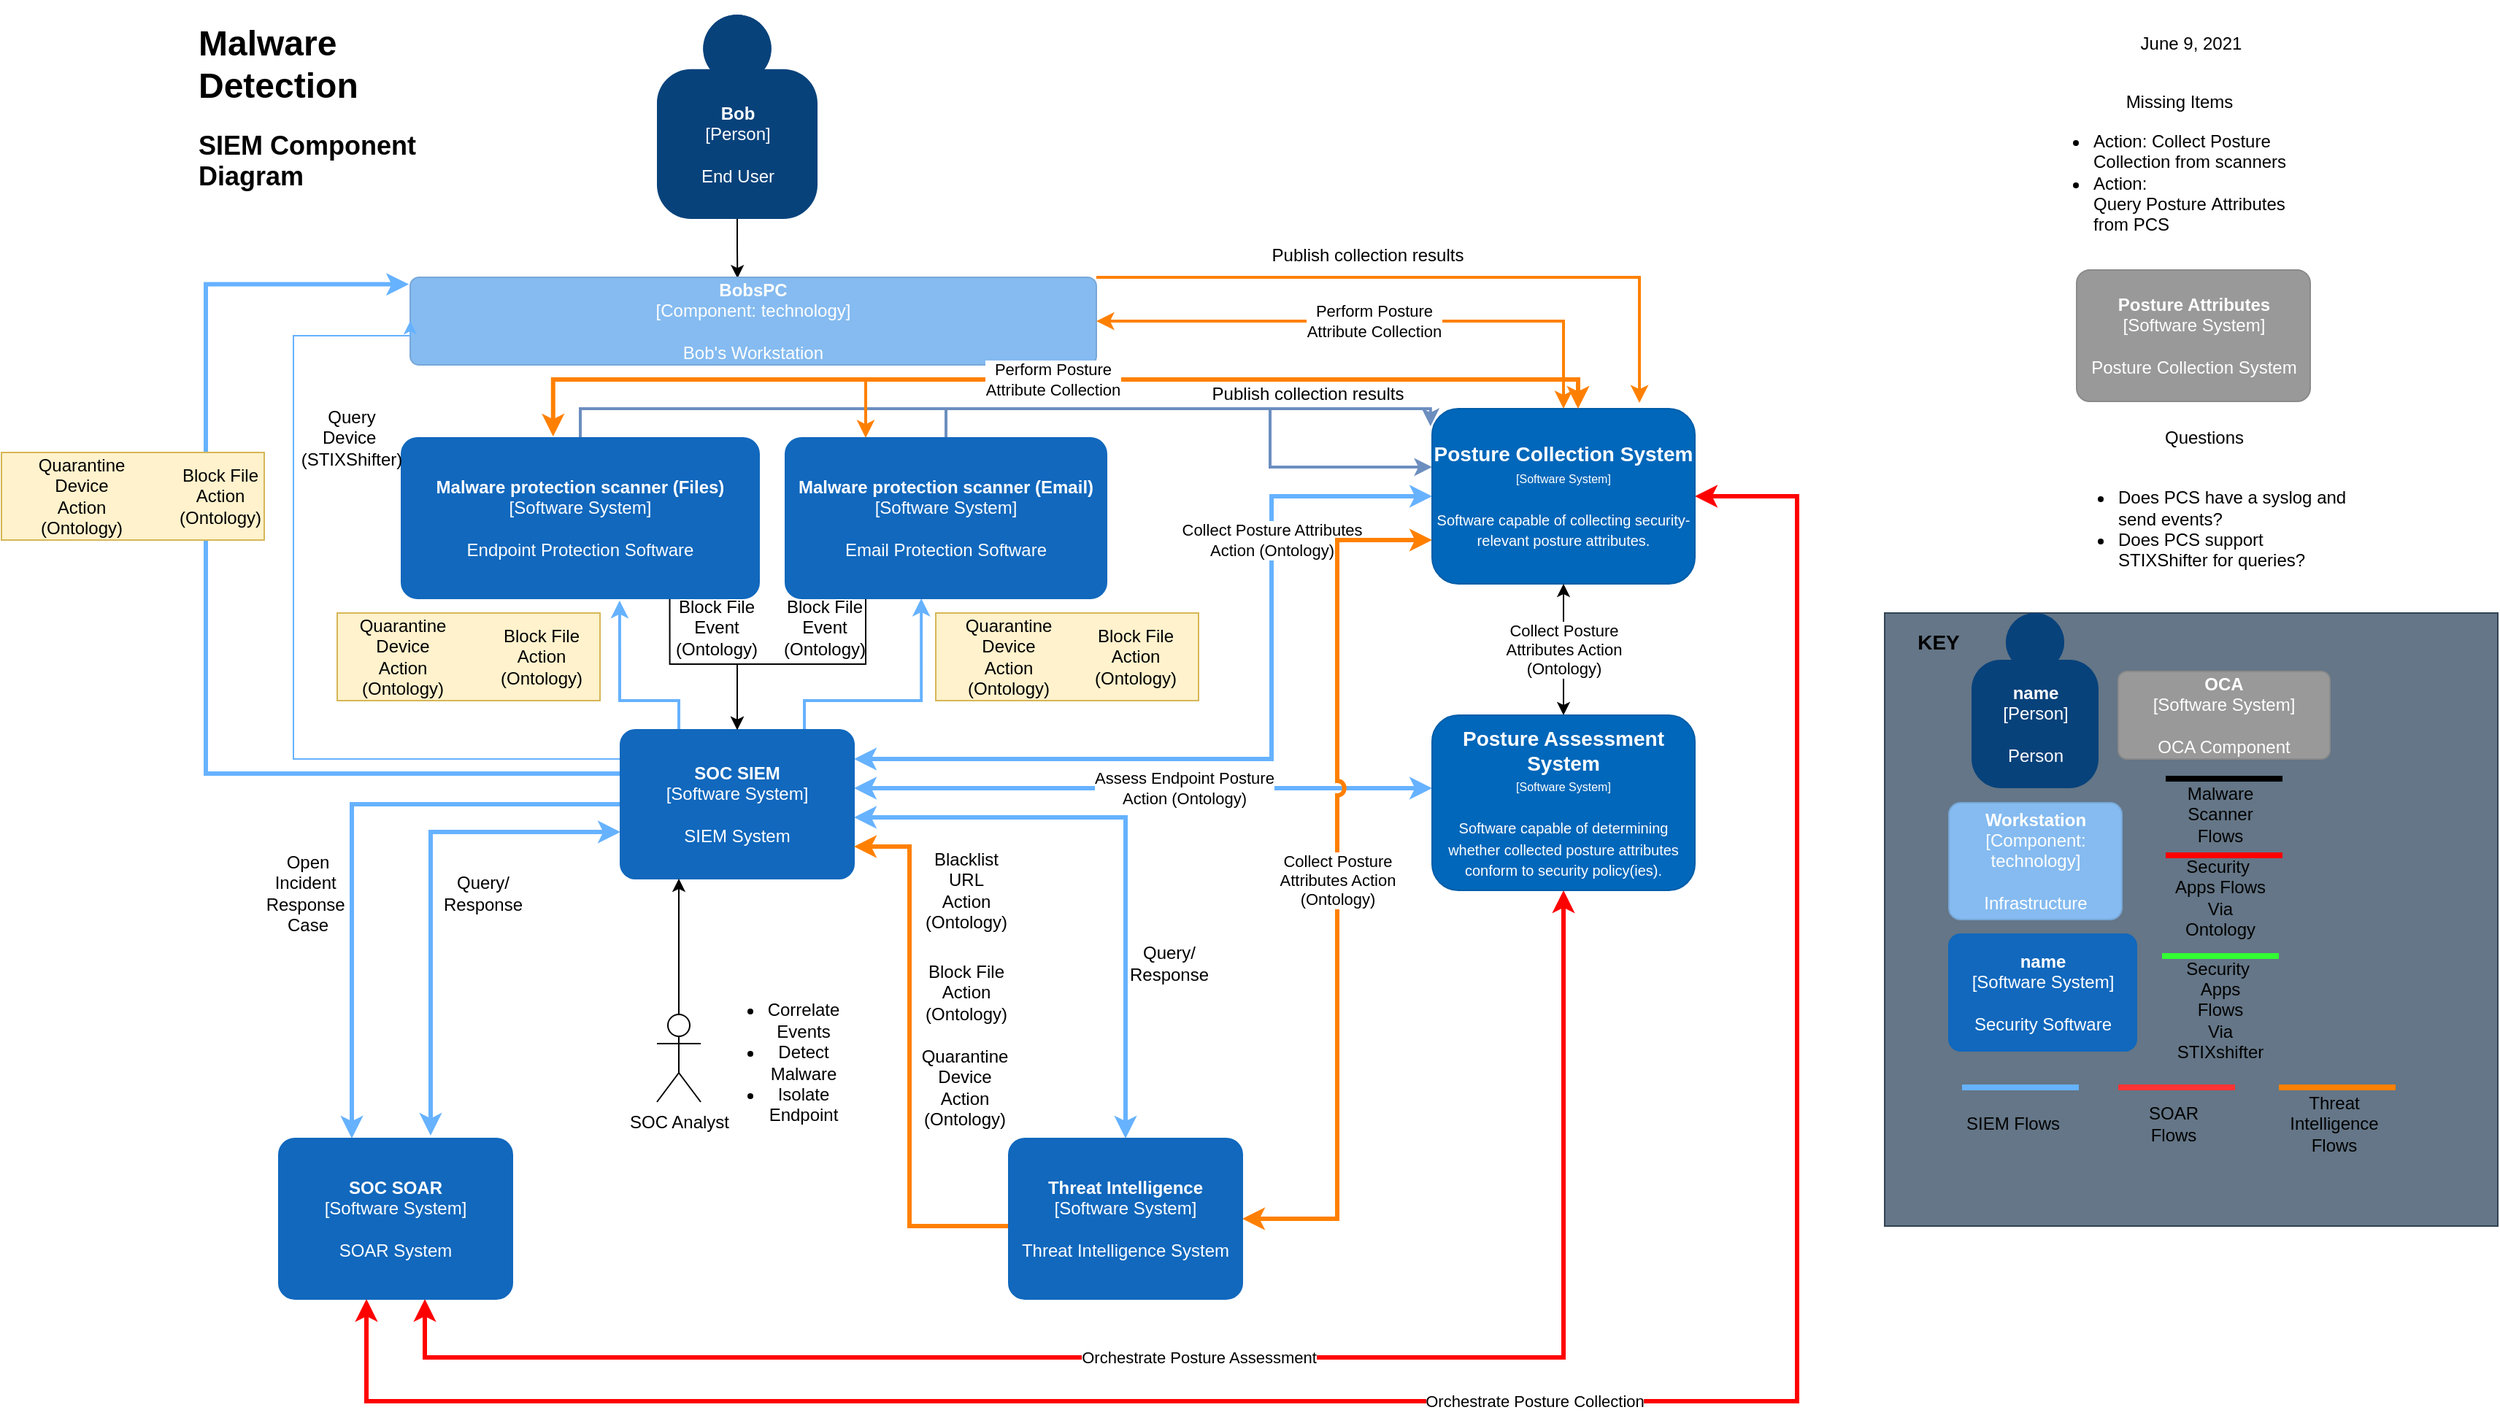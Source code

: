 <mxfile version="14.7.6" type="github">
  <diagram id="bGN6vNjQPZyxZSRcRnmK" name="Page-1">
    <mxGraphModel dx="2234" dy="910" grid="1" gridSize="10" guides="1" tooltips="1" connect="1" arrows="1" fold="1" page="1" pageScale="1" pageWidth="827" pageHeight="1169" math="0" shadow="0">
      <root>
        <mxCell id="0" />
        <mxCell id="1" parent="0" />
        <mxCell id="Gg_HWF9aju2NbQD389dX-47" value="" style="rounded=0;whiteSpace=wrap;html=1;fillColor=#fff2cc;strokeColor=#d6b656;" parent="1" vertex="1">
          <mxGeometry x="140" y="420" width="180" height="60" as="geometry" />
        </mxCell>
        <mxCell id="Gg_HWF9aju2NbQD389dX-28" style="edgeStyle=orthogonalEdgeStyle;rounded=0;orthogonalLoop=1;jettySize=auto;html=1;entryX=0.477;entryY=0.01;entryDx=0;entryDy=0;entryPerimeter=0;strokeColor=#000000;" parent="1" source="Gg_HWF9aju2NbQD389dX-2" target="Gg_HWF9aju2NbQD389dX-3" edge="1">
          <mxGeometry relative="1" as="geometry" />
        </mxCell>
        <object placeholders="1" c4Name="Bob" c4Type="Person" c4Description="End User" label="&lt;b&gt;%c4Name%&lt;/b&gt;&lt;div&gt;[%c4Type%]&lt;/div&gt;&lt;br&gt;&lt;div&gt;%c4Description%&lt;/div&gt;" id="Gg_HWF9aju2NbQD389dX-2">
          <mxCell style="html=1;dashed=0;whitespace=wrap;fillColor=#08427b;strokeColor=none;fontColor=#ffffff;shape=mxgraph.c4.person;align=center;metaEdit=1;points=[[0.5,0,0],[1,0.5,0],[1,0.75,0],[0.75,1,0],[0.5,1,0],[0.25,1,0],[0,0.75,0],[0,0.5,0]];metaData={&quot;c4Type&quot;:{&quot;editable&quot;:false}};" parent="1" vertex="1">
            <mxGeometry x="359" y="10" width="110.0" height="140" as="geometry" />
          </mxCell>
        </object>
        <mxCell id="iiK5QARLEU5hqtZNG0m4-13" style="edgeStyle=orthogonalEdgeStyle;rounded=0;orthogonalLoop=1;jettySize=auto;html=1;startArrow=none;startFill=0;endArrow=classic;endFill=1;strokeColor=#FF8000;strokeWidth=2;entryX=0.789;entryY=-0.033;entryDx=0;entryDy=0;entryPerimeter=0;" parent="1" source="Gg_HWF9aju2NbQD389dX-3" target="8Jl_BN_nvmNz4NoZMmrh-1" edge="1">
          <mxGeometry relative="1" as="geometry">
            <mxPoint x="1030" y="270" as="targetPoint" />
            <Array as="points">
              <mxPoint x="1032" y="190" />
            </Array>
          </mxGeometry>
        </mxCell>
        <object placeholders="1" c4Name="BobsPC" c4Type="Component" c4Technology="technology" c4Description="Bob&#39;s Workstation  " label="&lt;b&gt;%c4Name%&lt;/b&gt;&lt;div&gt;[%c4Type%: %c4Technology%]&lt;/div&gt;&lt;br&gt;&lt;div&gt;%c4Description%&lt;/div&gt;" id="Gg_HWF9aju2NbQD389dX-3">
          <mxCell style="rounded=1;whiteSpace=wrap;html=1;labelBackgroundColor=none;fillColor=#85BBF0;fontColor=#ffffff;align=center;arcSize=10;strokeColor=#78A8D8;metaEdit=1;metaData={&quot;c4Type&quot;:{&quot;editable&quot;:false}};points=[[0.25,0,0],[0.5,0,0],[0.75,0,0],[1,0.25,0],[1,0.5,0],[1,0.75,0],[0.75,1,0],[0.5,1,0],[0.25,1,0],[0,0.75,0],[0,0.5,0],[0,0.25,0]];" parent="1" vertex="1">
            <mxGeometry x="190" y="190" width="470" height="60" as="geometry" />
          </mxCell>
        </object>
        <mxCell id="Gg_HWF9aju2NbQD389dX-18" style="edgeStyle=orthogonalEdgeStyle;rounded=0;orthogonalLoop=1;jettySize=auto;html=1;fillColor=#f8cecc;strokeColor=#66B2FF;strokeWidth=3;" parent="1" source="Gg_HWF9aju2NbQD389dX-5" target="Gg_HWF9aju2NbQD389dX-10" edge="1">
          <mxGeometry relative="1" as="geometry">
            <Array as="points">
              <mxPoint x="150" y="551" />
            </Array>
          </mxGeometry>
        </mxCell>
        <mxCell id="Gg_HWF9aju2NbQD389dX-25" style="edgeStyle=orthogonalEdgeStyle;rounded=0;orthogonalLoop=1;jettySize=auto;html=1;entryX=0;entryY=0.5;entryDx=0;entryDy=0;entryPerimeter=0;strokeColor=#66B2FF;" parent="1" source="Gg_HWF9aju2NbQD389dX-5" target="Gg_HWF9aju2NbQD389dX-3" edge="1">
          <mxGeometry relative="1" as="geometry">
            <mxPoint x="340" y="520" as="sourcePoint" />
            <Array as="points">
              <mxPoint x="110" y="520" />
              <mxPoint x="110" y="230" />
              <mxPoint x="190" y="230" />
            </Array>
          </mxGeometry>
        </mxCell>
        <mxCell id="Gg_HWF9aju2NbQD389dX-34" style="edgeStyle=orthogonalEdgeStyle;rounded=0;orthogonalLoop=1;jettySize=auto;html=1;strokeWidth=2;exitX=0.25;exitY=0;exitDx=0;exitDy=0;exitPerimeter=0;strokeColor=#66B2FF;entryX=0.61;entryY=1.013;entryDx=0;entryDy=0;entryPerimeter=0;" parent="1" source="Gg_HWF9aju2NbQD389dX-5" target="Gg_HWF9aju2NbQD389dX-8" edge="1">
          <mxGeometry relative="1" as="geometry">
            <mxPoint x="320" y="520" as="sourcePoint" />
            <Array as="points">
              <mxPoint x="374" y="480" />
              <mxPoint x="333" y="480" />
            </Array>
          </mxGeometry>
        </mxCell>
        <mxCell id="Gg_HWF9aju2NbQD389dX-39" style="edgeStyle=orthogonalEdgeStyle;rounded=0;orthogonalLoop=1;jettySize=auto;html=1;entryX=0.423;entryY=1;entryDx=0;entryDy=0;entryPerimeter=0;strokeWidth=2;strokeColor=#66B2FF;" parent="1" source="Gg_HWF9aju2NbQD389dX-5" target="Gg_HWF9aju2NbQD389dX-9" edge="1">
          <mxGeometry relative="1" as="geometry">
            <Array as="points">
              <mxPoint x="460" y="480" />
              <mxPoint x="540" y="480" />
            </Array>
          </mxGeometry>
        </mxCell>
        <mxCell id="Gg_HWF9aju2NbQD389dX-54" style="edgeStyle=orthogonalEdgeStyle;rounded=0;orthogonalLoop=1;jettySize=auto;html=1;entryX=-0.002;entryY=0.08;entryDx=0;entryDy=0;entryPerimeter=0;strokeWidth=3;strokeColor=#66B2FF;" parent="1" source="Gg_HWF9aju2NbQD389dX-5" target="Gg_HWF9aju2NbQD389dX-3" edge="1">
          <mxGeometry relative="1" as="geometry">
            <Array as="points">
              <mxPoint x="50" y="530" />
              <mxPoint x="50" y="195" />
            </Array>
          </mxGeometry>
        </mxCell>
        <mxCell id="Dhb5XoXpESQX-bRSr9Vz-1" style="edgeStyle=orthogonalEdgeStyle;rounded=0;orthogonalLoop=1;jettySize=auto;html=1;entryX=0.65;entryY=-0.018;entryDx=0;entryDy=0;entryPerimeter=0;startArrow=classic;startFill=1;strokeColor=#66B2FF;strokeWidth=3;" parent="1" source="Gg_HWF9aju2NbQD389dX-5" target="Gg_HWF9aju2NbQD389dX-10" edge="1">
          <mxGeometry relative="1" as="geometry">
            <Array as="points">
              <mxPoint x="204" y="570" />
            </Array>
          </mxGeometry>
        </mxCell>
        <mxCell id="Dhb5XoXpESQX-bRSr9Vz-3" style="edgeStyle=orthogonalEdgeStyle;rounded=0;orthogonalLoop=1;jettySize=auto;html=1;startArrow=classic;startFill=1;strokeWidth=3;strokeColor=#66B2FF;" parent="1" source="Gg_HWF9aju2NbQD389dX-5" target="Gg_HWF9aju2NbQD389dX-11" edge="1">
          <mxGeometry relative="1" as="geometry">
            <Array as="points">
              <mxPoint x="680" y="560" />
            </Array>
          </mxGeometry>
        </mxCell>
        <mxCell id="8Jl_BN_nvmNz4NoZMmrh-5" value="Assess Endpoint Posture &lt;br&gt;Action (Ontology)" style="edgeStyle=orthogonalEdgeStyle;rounded=0;orthogonalLoop=1;jettySize=auto;html=1;strokeWidth=3;strokeColor=#66B2FF;startArrow=classic;startFill=1;" parent="1" source="Gg_HWF9aju2NbQD389dX-5" target="8Jl_BN_nvmNz4NoZMmrh-3" edge="1">
          <mxGeometry x="0.141" relative="1" as="geometry">
            <Array as="points">
              <mxPoint x="670" y="540" />
              <mxPoint x="670" y="540" />
            </Array>
            <mxPoint as="offset" />
          </mxGeometry>
        </mxCell>
        <mxCell id="8Jl_BN_nvmNz4NoZMmrh-6" value="Collect Posture Attributes &lt;br&gt;Action (Ontology)" style="edgeStyle=orthogonalEdgeStyle;rounded=0;orthogonalLoop=1;jettySize=auto;html=1;startArrow=classic;startFill=1;strokeWidth=3;strokeColor=#66B2FF;" parent="1" source="Gg_HWF9aju2NbQD389dX-5" target="8Jl_BN_nvmNz4NoZMmrh-1" edge="1">
          <mxGeometry x="0.514" relative="1" as="geometry">
            <Array as="points">
              <mxPoint x="780" y="520" />
              <mxPoint x="780" y="340" />
            </Array>
            <mxPoint as="offset" />
          </mxGeometry>
        </mxCell>
        <object placeholders="1" c4Name="SOC SIEM" c4Type="Software System" c4Description="SIEM System" label="&lt;b&gt;%c4Name%&lt;/b&gt;&lt;div&gt;[%c4Type%]&lt;/div&gt;&lt;br&gt;&lt;div&gt;%c4Description%&lt;/div&gt;" id="Gg_HWF9aju2NbQD389dX-5">
          <mxCell style="rounded=1;whiteSpace=wrap;html=1;labelBackgroundColor=none;fillColor=#1168BD;fontColor=#ffffff;align=center;arcSize=10;strokeColor=#1168BD;metaEdit=1;metaData={&quot;c4Type&quot;:{&quot;editable&quot;:false}};points=[[0.25,0,0],[0.5,0,0],[0.75,0,0],[1,0.25,0],[1,0.5,0],[1,0.75,0],[0.75,1,0],[0.5,1,0],[0.25,1,0],[0,0.75,0],[0,0.5,0],[0,0.25,0]];" parent="1" vertex="1">
            <mxGeometry x="334" y="500" width="160" height="102" as="geometry" />
          </mxCell>
        </object>
        <mxCell id="Gg_HWF9aju2NbQD389dX-17" style="edgeStyle=orthogonalEdgeStyle;rounded=0;orthogonalLoop=1;jettySize=auto;html=1;entryX=0.25;entryY=1;entryDx=0;entryDy=0;entryPerimeter=0;" parent="1" source="Gg_HWF9aju2NbQD389dX-6" target="Gg_HWF9aju2NbQD389dX-5" edge="1">
          <mxGeometry relative="1" as="geometry" />
        </mxCell>
        <mxCell id="Gg_HWF9aju2NbQD389dX-6" value="SOC Analyst" style="shape=umlActor;verticalLabelPosition=bottom;verticalAlign=top;html=1;outlineConnect=0;" parent="1" vertex="1">
          <mxGeometry x="359" y="695" width="30" height="60" as="geometry" />
        </mxCell>
        <mxCell id="Gg_HWF9aju2NbQD389dX-7" value="&lt;ul&gt;&lt;li&gt;Correlate Events&lt;br&gt;&lt;/li&gt;&lt;li&gt;Detect Malware&lt;br&gt;&lt;/li&gt;&lt;li&gt;Isolate Endpoint&lt;br&gt;&lt;/li&gt;&lt;/ul&gt;" style="text;html=1;strokeColor=none;fillColor=none;align=center;verticalAlign=middle;whiteSpace=wrap;rounded=0;" parent="1" vertex="1">
          <mxGeometry x="420" y="695" width="39" height="65" as="geometry" />
        </mxCell>
        <mxCell id="Gg_HWF9aju2NbQD389dX-12" style="edgeStyle=orthogonalEdgeStyle;rounded=0;orthogonalLoop=1;jettySize=auto;html=1;exitX=0.75;exitY=1;exitDx=0;exitDy=0;exitPerimeter=0;" parent="1" source="Gg_HWF9aju2NbQD389dX-8" target="Gg_HWF9aju2NbQD389dX-5" edge="1">
          <mxGeometry relative="1" as="geometry" />
        </mxCell>
        <mxCell id="iiK5QARLEU5hqtZNG0m4-2" style="edgeStyle=orthogonalEdgeStyle;rounded=0;orthogonalLoop=1;jettySize=auto;html=1;entryX=-0.006;entryY=0.1;entryDx=0;entryDy=0;entryPerimeter=0;fillColor=#dae8fc;strokeColor=#6c8ebf;strokeWidth=2;" parent="1" source="Gg_HWF9aju2NbQD389dX-8" target="8Jl_BN_nvmNz4NoZMmrh-1" edge="1">
          <mxGeometry relative="1" as="geometry">
            <Array as="points">
              <mxPoint x="307" y="280" />
              <mxPoint x="889" y="280" />
            </Array>
          </mxGeometry>
        </mxCell>
        <object placeholders="1" c4Name="Malware protection scanner (Files)" c4Type="Software System" c4Description="Endpoint Protection Software " label="&lt;b&gt;%c4Name%&lt;/b&gt;&lt;div&gt;[%c4Type%]&lt;/div&gt;&lt;br&gt;&lt;div&gt;%c4Description%&lt;/div&gt;" id="Gg_HWF9aju2NbQD389dX-8">
          <mxCell style="rounded=1;whiteSpace=wrap;html=1;labelBackgroundColor=none;fillColor=#1168BD;fontColor=#ffffff;align=center;arcSize=10;strokeColor=#1168BD;metaEdit=1;metaData={&quot;c4Type&quot;:{&quot;editable&quot;:false}};points=[[0.25,0,0],[0.5,0,0],[0.75,0,0],[1,0.25,0],[1,0.5,0],[1,0.75,0],[0.75,1,0],[0.5,1,0],[0.25,1,0],[0,0.75,0],[0,0.5,0],[0,0.25,0]];" parent="1" vertex="1">
            <mxGeometry x="184" y="300" width="245" height="110" as="geometry" />
          </mxCell>
        </object>
        <mxCell id="Gg_HWF9aju2NbQD389dX-14" style="edgeStyle=orthogonalEdgeStyle;rounded=0;orthogonalLoop=1;jettySize=auto;html=1;entryX=0.5;entryY=0;entryDx=0;entryDy=0;entryPerimeter=0;exitX=0.25;exitY=1;exitDx=0;exitDy=0;exitPerimeter=0;" parent="1" source="Gg_HWF9aju2NbQD389dX-9" target="Gg_HWF9aju2NbQD389dX-5" edge="1">
          <mxGeometry relative="1" as="geometry" />
        </mxCell>
        <mxCell id="iiK5QARLEU5hqtZNG0m4-4" style="edgeStyle=orthogonalEdgeStyle;rounded=0;orthogonalLoop=1;jettySize=auto;html=1;exitX=0.5;exitY=0;exitDx=0;exitDy=0;exitPerimeter=0;strokeWidth=2;fillColor=#dae8fc;strokeColor=#6c8ebf;" parent="1" source="Gg_HWF9aju2NbQD389dX-9" target="8Jl_BN_nvmNz4NoZMmrh-1" edge="1">
          <mxGeometry relative="1" as="geometry">
            <Array as="points">
              <mxPoint x="557" y="280" />
              <mxPoint x="779" y="280" />
              <mxPoint x="779" y="320" />
            </Array>
          </mxGeometry>
        </mxCell>
        <mxCell id="iiK5QARLEU5hqtZNG0m4-9" style="edgeStyle=orthogonalEdgeStyle;rounded=0;orthogonalLoop=1;jettySize=auto;html=1;exitX=0.25;exitY=0;exitDx=0;exitDy=0;exitPerimeter=0;strokeColor=#FF8000;strokeWidth=2;endArrow=none;endFill=0;startArrow=classic;startFill=1;" parent="1" source="Gg_HWF9aju2NbQD389dX-9" edge="1">
          <mxGeometry relative="1" as="geometry">
            <mxPoint x="502" y="260" as="targetPoint" />
          </mxGeometry>
        </mxCell>
        <object placeholders="1" c4Name="Malware protection scanner (Email)" c4Type="Software System" c4Description="Email Protection Software " label="&lt;b&gt;%c4Name%&lt;/b&gt;&lt;div&gt;[%c4Type%]&lt;/div&gt;&lt;br&gt;&lt;div&gt;%c4Description%&lt;/div&gt;" id="Gg_HWF9aju2NbQD389dX-9">
          <mxCell style="rounded=1;whiteSpace=wrap;html=1;labelBackgroundColor=none;fillColor=#1168BD;fontColor=#ffffff;align=center;arcSize=10;strokeColor=#1168BD;metaEdit=1;metaData={&quot;c4Type&quot;:{&quot;editable&quot;:false}};points=[[0.25,0,0],[0.5,0,0],[0.75,0,0],[1,0.25,0],[1,0.5,0],[1,0.75,0],[0.75,1,0],[0.5,1,0],[0.25,1,0],[0,0.75,0],[0,0.5,0],[0,0.25,0]];" parent="1" vertex="1">
            <mxGeometry x="447" y="300" width="220" height="110" as="geometry" />
          </mxCell>
        </object>
        <mxCell id="8Jl_BN_nvmNz4NoZMmrh-10" value="Orchestrate Posture Assessment" style="edgeStyle=orthogonalEdgeStyle;rounded=0;orthogonalLoop=1;jettySize=auto;html=1;strokeColor=#FF0000;strokeWidth=3;startArrow=classic;startFill=1;" parent="1" source="Gg_HWF9aju2NbQD389dX-10" target="8Jl_BN_nvmNz4NoZMmrh-3" edge="1">
          <mxGeometry relative="1" as="geometry">
            <Array as="points">
              <mxPoint x="200" y="930" />
              <mxPoint x="980" y="930" />
            </Array>
          </mxGeometry>
        </mxCell>
        <mxCell id="8Jl_BN_nvmNz4NoZMmrh-11" value="Orchestrate Posture Collection" style="edgeStyle=orthogonalEdgeStyle;rounded=0;orthogonalLoop=1;jettySize=auto;html=1;strokeColor=#FF0000;strokeWidth=3;startArrow=classic;startFill=1;" parent="1" source="Gg_HWF9aju2NbQD389dX-10" target="8Jl_BN_nvmNz4NoZMmrh-1" edge="1">
          <mxGeometry relative="1" as="geometry">
            <Array as="points">
              <mxPoint x="160" y="960" />
              <mxPoint x="1140" y="960" />
              <mxPoint x="1140" y="340" />
            </Array>
          </mxGeometry>
        </mxCell>
        <object placeholders="1" c4Name="SOC SOAR" c4Type="Software System" c4Description="SOAR System" label="&lt;b&gt;%c4Name%&lt;/b&gt;&lt;div&gt;[%c4Type%]&lt;/div&gt;&lt;br&gt;&lt;div&gt;%c4Description%&lt;/div&gt;" id="Gg_HWF9aju2NbQD389dX-10">
          <mxCell style="rounded=1;whiteSpace=wrap;html=1;labelBackgroundColor=none;fillColor=#1168BD;fontColor=#ffffff;align=center;arcSize=10;strokeColor=#1168BD;metaEdit=1;metaData={&quot;c4Type&quot;:{&quot;editable&quot;:false}};points=[[0.25,0,0],[0.5,0,0],[0.75,0,0],[1,0.25,0],[1,0.5,0],[1,0.75,0],[0.75,1,0],[0.5,1,0],[0.25,1,0],[0,0.75,0],[0,0.5,0],[0,0.25,0]];" parent="1" vertex="1">
            <mxGeometry x="100" y="780" width="160" height="110.0" as="geometry" />
          </mxCell>
        </object>
        <mxCell id="Gg_HWF9aju2NbQD389dX-20" style="edgeStyle=orthogonalEdgeStyle;rounded=0;orthogonalLoop=1;jettySize=auto;html=1;strokeColor=#FF8000;strokeWidth=3;" parent="1" source="Gg_HWF9aju2NbQD389dX-11" target="Gg_HWF9aju2NbQD389dX-5" edge="1">
          <mxGeometry relative="1" as="geometry">
            <Array as="points">
              <mxPoint x="532" y="840" />
              <mxPoint x="532" y="580" />
            </Array>
          </mxGeometry>
        </mxCell>
        <mxCell id="8Jl_BN_nvmNz4NoZMmrh-12" value="Collect Posture&lt;br&gt;Attributes Action&lt;br&gt;(Ontology)" style="edgeStyle=orthogonalEdgeStyle;rounded=0;orthogonalLoop=1;jettySize=auto;html=1;entryX=0;entryY=0.75;entryDx=0;entryDy=0;startArrow=classic;startFill=1;strokeWidth=3;strokeColor=#FF8000;jumpStyle=arc;" parent="1" source="Gg_HWF9aju2NbQD389dX-11" target="8Jl_BN_nvmNz4NoZMmrh-1" edge="1">
          <mxGeometry relative="1" as="geometry" />
        </mxCell>
        <object placeholders="1" c4Name="Threat Intelligence" c4Type="Software System" c4Description="Threat Intelligence System" label="&lt;b&gt;%c4Name%&lt;/b&gt;&lt;div&gt;[%c4Type%]&lt;/div&gt;&lt;br&gt;&lt;div&gt;%c4Description%&lt;/div&gt;" id="Gg_HWF9aju2NbQD389dX-11">
          <mxCell style="rounded=1;whiteSpace=wrap;html=1;labelBackgroundColor=none;fillColor=#1168BD;fontColor=#ffffff;align=center;arcSize=10;strokeColor=#1168BD;metaEdit=1;metaData={&quot;c4Type&quot;:{&quot;editable&quot;:false}};points=[[0.25,0,0],[0.5,0,0],[0.75,0,0],[1,0.25,0],[1,0.5,0],[1,0.75,0],[0.75,1,0],[0.5,1,0],[0.25,1,0],[0,0.75,0],[0,0.5,0],[0,0.25,0]];" parent="1" vertex="1">
            <mxGeometry x="600" y="780" width="160" height="110.0" as="geometry" />
          </mxCell>
        </object>
        <mxCell id="Gg_HWF9aju2NbQD389dX-13" value="Block File Event (Ontology)" style="text;html=1;strokeColor=none;fillColor=none;align=center;verticalAlign=middle;whiteSpace=wrap;rounded=0;" parent="1" vertex="1">
          <mxGeometry x="380" y="420" width="40" height="20" as="geometry" />
        </mxCell>
        <mxCell id="Gg_HWF9aju2NbQD389dX-16" value="&lt;h1&gt;Malware Detection &amp;nbsp;&lt;/h1&gt;&lt;div&gt;&lt;font style=&quot;font-size: 18px&quot;&gt;&lt;b&gt;SIEM Component&lt;/b&gt;&lt;/font&gt;&lt;/div&gt;&lt;div&gt;&lt;font style=&quot;font-size: 18px&quot;&gt;&lt;b&gt;Diagram&lt;/b&gt;&lt;/font&gt;&lt;/div&gt;" style="text;html=1;strokeColor=none;fillColor=none;spacing=5;spacingTop=-20;whiteSpace=wrap;overflow=hidden;rounded=0;" parent="1" vertex="1">
          <mxGeometry x="40" y="10" width="200" height="140" as="geometry" />
        </mxCell>
        <mxCell id="Gg_HWF9aju2NbQD389dX-19" value="Open Incident&amp;nbsp;&lt;br&gt;Response&amp;nbsp;&lt;br&gt;Case" style="text;html=1;strokeColor=none;fillColor=none;align=center;verticalAlign=middle;whiteSpace=wrap;rounded=0;" parent="1" vertex="1">
          <mxGeometry x="100" y="602" width="40" height="20" as="geometry" />
        </mxCell>
        <mxCell id="Gg_HWF9aju2NbQD389dX-21" value="Block File Action (Ontology)" style="text;html=1;strokeColor=none;fillColor=none;align=center;verticalAlign=middle;whiteSpace=wrap;rounded=0;" parent="1" vertex="1">
          <mxGeometry x="551" y="670" width="40" height="20" as="geometry" />
        </mxCell>
        <mxCell id="Gg_HWF9aju2NbQD389dX-22" value="Blacklist URL Action (Ontology)" style="text;html=1;strokeColor=none;fillColor=none;align=center;verticalAlign=middle;whiteSpace=wrap;rounded=0;" parent="1" vertex="1">
          <mxGeometry x="551" y="600" width="40" height="20" as="geometry" />
        </mxCell>
        <mxCell id="Gg_HWF9aju2NbQD389dX-23" value="Quarantine&lt;br&gt;Device&lt;br&gt;Action (Ontology)" style="text;html=1;strokeColor=none;fillColor=none;align=center;verticalAlign=middle;whiteSpace=wrap;rounded=0;" parent="1" vertex="1">
          <mxGeometry x="550" y="735" width="40" height="20" as="geometry" />
        </mxCell>
        <mxCell id="Gg_HWF9aju2NbQD389dX-26" value="Query Device&amp;nbsp;&lt;br&gt;(STIXShifter)" style="text;html=1;strokeColor=none;fillColor=none;align=center;verticalAlign=middle;whiteSpace=wrap;rounded=0;" parent="1" vertex="1">
          <mxGeometry x="130" y="290" width="40" height="20" as="geometry" />
        </mxCell>
        <object placeholders="1" c4Name="Posture Attributes" c4Type="Software System" c4Description="Posture Collection System" label="&lt;b&gt;%c4Name%&lt;/b&gt;&lt;div&gt;[%c4Type%]&lt;/div&gt;&lt;br&gt;&lt;div&gt;%c4Description%&lt;/div&gt;" id="Gg_HWF9aju2NbQD389dX-27">
          <mxCell style="rounded=1;whiteSpace=wrap;html=1;labelBackgroundColor=none;fillColor=#999999;fontColor=#ffffff;align=center;arcSize=10;strokeColor=#8A8A8A;metaEdit=1;metaData={&quot;c4Type&quot;:{&quot;editable&quot;:false}};points=[[0.25,0,0],[0.5,0,0],[0.75,0,0],[1,0.25,0],[1,0.5,0],[1,0.75,0],[0.75,1,0],[0.5,1,0],[0.25,1,0],[0,0.75,0],[0,0.5,0],[0,0.25,0]];" parent="1" vertex="1">
            <mxGeometry x="1331.5" y="185" width="160" height="90" as="geometry" />
          </mxCell>
        </object>
        <mxCell id="Gg_HWF9aju2NbQD389dX-29" value="Block File Event (Ontology)" style="text;html=1;strokeColor=none;fillColor=none;align=center;verticalAlign=middle;whiteSpace=wrap;rounded=0;" parent="1" vertex="1">
          <mxGeometry x="454" y="420" width="40" height="20" as="geometry" />
        </mxCell>
        <mxCell id="Gg_HWF9aju2NbQD389dX-31" value="Missing Items&lt;br&gt;&lt;ul&gt;&lt;li style=&quot;text-align: left&quot;&gt;Action: Collect Posture Collection from scanners&lt;/li&gt;&lt;li&gt;&lt;div style=&quot;text-align: left&quot;&gt;&lt;span style=&quot;font-size: 12px&quot;&gt;Action: Query&amp;nbsp;&lt;/span&gt;Posture&lt;span style=&quot;font-size: 12px&quot;&gt;&amp;nbsp;&lt;/span&gt;Attributes from PCS&lt;/div&gt;&lt;/li&gt;&lt;/ul&gt;" style="text;html=1;strokeColor=none;fillColor=none;align=center;verticalAlign=middle;whiteSpace=wrap;rounded=0;" parent="1" vertex="1">
          <mxGeometry x="1301.5" y="85" width="200" height="65" as="geometry" />
        </mxCell>
        <mxCell id="Gg_HWF9aju2NbQD389dX-32" value="Questions&lt;br&gt;&lt;br&gt;&lt;div style=&quot;text-align: left&quot;&gt;&lt;ul&gt;&lt;li&gt;Does PCS have a syslog and send events?&lt;/li&gt;&lt;li&gt;Does PCS support STIXShifter for queries?&lt;/li&gt;&lt;/ul&gt;&lt;/div&gt;" style="text;html=1;strokeColor=none;fillColor=none;align=center;verticalAlign=middle;whiteSpace=wrap;rounded=0;" parent="1" vertex="1">
          <mxGeometry x="1318.5" y="315" width="200" height="65" as="geometry" />
        </mxCell>
        <mxCell id="Gg_HWF9aju2NbQD389dX-43" value="Block File Action (Ontology)" style="text;html=1;strokeColor=none;fillColor=none;align=center;verticalAlign=middle;whiteSpace=wrap;rounded=0;" parent="1" vertex="1">
          <mxGeometry x="260" y="440" width="40" height="20" as="geometry" />
        </mxCell>
        <mxCell id="Gg_HWF9aju2NbQD389dX-45" value="Quarantine&lt;br&gt;Device&lt;br&gt;Action (Ontology)" style="text;html=1;strokeColor=none;fillColor=none;align=center;verticalAlign=middle;whiteSpace=wrap;rounded=0;" parent="1" vertex="1">
          <mxGeometry x="165" y="440" width="40" height="20" as="geometry" />
        </mxCell>
        <mxCell id="Gg_HWF9aju2NbQD389dX-48" value="" style="rounded=0;whiteSpace=wrap;html=1;fillColor=#fff2cc;strokeColor=#d6b656;" parent="1" vertex="1">
          <mxGeometry x="550" y="420" width="180" height="60" as="geometry" />
        </mxCell>
        <mxCell id="Gg_HWF9aju2NbQD389dX-49" value="Block File Action (Ontology)" style="text;html=1;strokeColor=none;fillColor=none;align=center;verticalAlign=middle;whiteSpace=wrap;rounded=0;" parent="1" vertex="1">
          <mxGeometry x="667" y="440" width="40" height="20" as="geometry" />
        </mxCell>
        <mxCell id="Gg_HWF9aju2NbQD389dX-51" value="Quarantine&lt;br&gt;Device&lt;br&gt;Action (Ontology)" style="text;html=1;strokeColor=none;fillColor=none;align=center;verticalAlign=middle;whiteSpace=wrap;rounded=0;" parent="1" vertex="1">
          <mxGeometry x="580" y="440" width="40" height="20" as="geometry" />
        </mxCell>
        <mxCell id="Gg_HWF9aju2NbQD389dX-57" value="" style="rounded=0;whiteSpace=wrap;html=1;fillColor=#fff2cc;strokeColor=#d6b656;" parent="1" vertex="1">
          <mxGeometry x="-90" y="310" width="180" height="60" as="geometry" />
        </mxCell>
        <mxCell id="Gg_HWF9aju2NbQD389dX-58" value="Block File Action (Ontology)" style="text;html=1;strokeColor=none;fillColor=none;align=center;verticalAlign=middle;whiteSpace=wrap;rounded=0;" parent="1" vertex="1">
          <mxGeometry x="40" y="330" width="40" height="20" as="geometry" />
        </mxCell>
        <mxCell id="Gg_HWF9aju2NbQD389dX-59" value="Quarantine&lt;br&gt;Device&lt;br&gt;Action (Ontology)" style="text;html=1;strokeColor=none;fillColor=none;align=center;verticalAlign=middle;whiteSpace=wrap;rounded=0;" parent="1" vertex="1">
          <mxGeometry x="-55" y="330" width="40" height="20" as="geometry" />
        </mxCell>
        <mxCell id="Gg_HWF9aju2NbQD389dX-60" value="June 9, 2021" style="text;html=1;strokeColor=none;fillColor=none;align=center;verticalAlign=middle;whiteSpace=wrap;rounded=0;" parent="1" vertex="1">
          <mxGeometry x="1295" y="20" width="230" height="20" as="geometry" />
        </mxCell>
        <mxCell id="Dhb5XoXpESQX-bRSr9Vz-2" value="Query/&lt;br&gt;Response" style="text;html=1;strokeColor=none;fillColor=none;align=center;verticalAlign=middle;whiteSpace=wrap;rounded=0;" parent="1" vertex="1">
          <mxGeometry x="220" y="602" width="40" height="20" as="geometry" />
        </mxCell>
        <mxCell id="Dhb5XoXpESQX-bRSr9Vz-4" value="Query/&lt;br&gt;Response" style="text;html=1;strokeColor=none;fillColor=none;align=center;verticalAlign=middle;whiteSpace=wrap;rounded=0;" parent="1" vertex="1">
          <mxGeometry x="690" y="650" width="40" height="20" as="geometry" />
        </mxCell>
        <mxCell id="Dhb5XoXpESQX-bRSr9Vz-6" value="" style="whiteSpace=wrap;html=1;aspect=fixed;fontSize=14;align=left;fillColor=#647687;strokeColor=#314354;fontColor=#ffffff;" parent="1" vertex="1">
          <mxGeometry x="1200" y="420" width="420" height="420" as="geometry" />
        </mxCell>
        <object placeholders="1" c4Name="name" c4Type="Person" c4Description="Person" label="&lt;b&gt;%c4Name%&lt;/b&gt;&lt;div&gt;[%c4Type%]&lt;/div&gt;&lt;br&gt;&lt;div&gt;%c4Description%&lt;/div&gt;" id="Dhb5XoXpESQX-bRSr9Vz-7">
          <mxCell style="html=1;dashed=0;whitespace=wrap;fillColor=#08427b;strokeColor=none;fontColor=#ffffff;shape=mxgraph.c4.person;align=center;metaEdit=1;points=[[0.5,0,0],[1,0.5,0],[1,0.75,0],[0.75,1,0],[0.5,1,0],[0.25,1,0],[0,0.75,0],[0,0.5,0]];metaData={&quot;c4Type&quot;:{&quot;editable&quot;:false}};" parent="1" vertex="1">
            <mxGeometry x="1259.5" y="420" width="87" height="120" as="geometry" />
          </mxCell>
        </object>
        <object placeholders="1" c4Name="Workstation" c4Type="Component" c4Technology="technology" c4Description="Infrastructure" label="&lt;b&gt;%c4Name%&lt;/b&gt;&lt;div&gt;[%c4Type%: %c4Technology%]&lt;/div&gt;&lt;br&gt;&lt;div&gt;%c4Description%&lt;/div&gt;" id="Dhb5XoXpESQX-bRSr9Vz-8">
          <mxCell style="rounded=1;whiteSpace=wrap;html=1;labelBackgroundColor=none;fillColor=#85BBF0;fontColor=#ffffff;align=center;arcSize=10;strokeColor=#78A8D8;metaEdit=1;metaData={&quot;c4Type&quot;:{&quot;editable&quot;:false}};points=[[0.25,0,0],[0.5,0,0],[0.75,0,0],[1,0.25,0],[1,0.5,0],[1,0.75,0],[0.75,1,0],[0.5,1,0],[0.25,1,0],[0,0.75,0],[0,0.5,0],[0,0.25,0]];" parent="1" vertex="1">
            <mxGeometry x="1244" y="550" width="118.5" height="80" as="geometry" />
          </mxCell>
        </object>
        <object placeholders="1" c4Name="name" c4Type="Software System" c4Description="Security Software " label="&lt;b&gt;%c4Name%&lt;/b&gt;&lt;div&gt;[%c4Type%]&lt;/div&gt;&lt;br&gt;&lt;div&gt;%c4Description%&lt;/div&gt;" id="Dhb5XoXpESQX-bRSr9Vz-9">
          <mxCell style="rounded=1;whiteSpace=wrap;html=1;labelBackgroundColor=none;fillColor=#1168BD;fontColor=#ffffff;align=center;arcSize=10;strokeColor=#1168BD;metaEdit=1;metaData={&quot;c4Type&quot;:{&quot;editable&quot;:false}};points=[[0.25,0,0],[0.5,0,0],[0.75,0,0],[1,0.25,0],[1,0.5,0],[1,0.75,0],[0.75,1,0],[0.5,1,0],[0.25,1,0],[0,0.75,0],[0,0.5,0],[0,0.25,0]];" parent="1" vertex="1">
            <mxGeometry x="1244" y="640" width="128.5" height="80" as="geometry" />
          </mxCell>
        </object>
        <mxCell id="Dhb5XoXpESQX-bRSr9Vz-10" value="KEY" style="text;html=1;strokeColor=none;fillColor=none;align=center;verticalAlign=middle;whiteSpace=wrap;rounded=0;fontStyle=1;fontSize=14;" parent="1" vertex="1">
          <mxGeometry x="1217" y="430" width="40" height="20" as="geometry" />
        </mxCell>
        <object placeholders="1" c4Name="OCA " c4Type="Software System" c4Description="OCA Component" label="&lt;b&gt;%c4Name%&lt;/b&gt;&lt;div&gt;[%c4Type%]&lt;/div&gt;&lt;br&gt;&lt;div&gt;%c4Description%&lt;/div&gt;" id="Dhb5XoXpESQX-bRSr9Vz-11">
          <mxCell style="rounded=1;whiteSpace=wrap;html=1;labelBackgroundColor=none;fillColor=#999999;fontColor=#ffffff;align=center;arcSize=10;strokeColor=#8A8A8A;metaEdit=1;metaData={&quot;c4Type&quot;:{&quot;editable&quot;:false}};points=[[0.25,0,0],[0.5,0,0],[0.75,0,0],[1,0.25,0],[1,0.5,0],[1,0.75,0],[0.75,1,0],[0.5,1,0],[0.25,1,0],[0,0.75,0],[0,0.5,0],[0,0.25,0]];" parent="1" vertex="1">
            <mxGeometry x="1360" y="460" width="145" height="60" as="geometry" />
          </mxCell>
        </object>
        <mxCell id="Dhb5XoXpESQX-bRSr9Vz-12" value="" style="line;strokeWidth=4;html=1;perimeter=backbonePerimeter;points=[];outlineConnect=0;strokeColor=#FF0000;" parent="1" vertex="1">
          <mxGeometry x="1392.5" y="581" width="80" height="10" as="geometry" />
        </mxCell>
        <mxCell id="Dhb5XoXpESQX-bRSr9Vz-13" value="" style="line;strokeWidth=4;html=1;perimeter=backbonePerimeter;points=[];outlineConnect=0;" parent="1" vertex="1">
          <mxGeometry x="1392.5" y="528.5" width="80" height="10" as="geometry" />
        </mxCell>
        <mxCell id="Dhb5XoXpESQX-bRSr9Vz-14" value="Malware Scanner Flows" style="text;html=1;strokeColor=none;fillColor=none;align=center;verticalAlign=middle;whiteSpace=wrap;rounded=0;" parent="1" vertex="1">
          <mxGeometry x="1410" y="550" width="40" height="15" as="geometry" />
        </mxCell>
        <mxCell id="Dhb5XoXpESQX-bRSr9Vz-15" value="Security&amp;nbsp;&lt;br&gt;Apps Flows&lt;br&gt;Via Ontology" style="text;html=1;strokeColor=none;fillColor=none;align=center;verticalAlign=middle;whiteSpace=wrap;rounded=0;" parent="1" vertex="1">
          <mxGeometry x="1395" y="605" width="70" height="20" as="geometry" />
        </mxCell>
        <mxCell id="Dhb5XoXpESQX-bRSr9Vz-16" value="" style="line;strokeWidth=4;html=1;perimeter=backbonePerimeter;points=[];outlineConnect=0;strokeColor=#33FF33;" parent="1" vertex="1">
          <mxGeometry x="1390" y="650" width="80" height="10" as="geometry" />
        </mxCell>
        <mxCell id="Dhb5XoXpESQX-bRSr9Vz-17" value="Security&amp;nbsp;&lt;br&gt;Apps Flows&lt;br&gt;Via STIXshifter" style="text;html=1;strokeColor=none;fillColor=none;align=center;verticalAlign=middle;whiteSpace=wrap;rounded=0;" parent="1" vertex="1">
          <mxGeometry x="1410" y="682" width="40" height="20" as="geometry" />
        </mxCell>
        <mxCell id="Dhb5XoXpESQX-bRSr9Vz-18" value="" style="line;strokeWidth=4;html=1;perimeter=backbonePerimeter;points=[];outlineConnect=0;strokeColor=#66B2FF;" parent="1" vertex="1">
          <mxGeometry x="1253" y="740" width="80" height="10" as="geometry" />
        </mxCell>
        <mxCell id="Dhb5XoXpESQX-bRSr9Vz-19" value="" style="line;strokeWidth=4;html=1;perimeter=backbonePerimeter;points=[];outlineConnect=0;strokeColor=#FF3333;" parent="1" vertex="1">
          <mxGeometry x="1360" y="740" width="80" height="10" as="geometry" />
        </mxCell>
        <mxCell id="Dhb5XoXpESQX-bRSr9Vz-20" value="" style="line;strokeWidth=4;html=1;perimeter=backbonePerimeter;points=[];outlineConnect=0;strokeColor=#FF8000;" parent="1" vertex="1">
          <mxGeometry x="1470" y="740" width="80" height="10" as="geometry" />
        </mxCell>
        <mxCell id="Dhb5XoXpESQX-bRSr9Vz-21" value="SIEM Flows" style="text;html=1;strokeColor=none;fillColor=none;align=center;verticalAlign=middle;whiteSpace=wrap;rounded=0;" parent="1" vertex="1">
          <mxGeometry x="1253" y="770" width="70" as="geometry" />
        </mxCell>
        <mxCell id="Dhb5XoXpESQX-bRSr9Vz-22" value="SOAR Flows" style="text;html=1;strokeColor=none;fillColor=none;align=center;verticalAlign=middle;whiteSpace=wrap;rounded=0;" parent="1" vertex="1">
          <mxGeometry x="1362.5" y="760" width="70" height="20" as="geometry" />
        </mxCell>
        <mxCell id="Dhb5XoXpESQX-bRSr9Vz-23" value="Threat Intelligence Flows" style="text;html=1;strokeColor=none;fillColor=none;align=center;verticalAlign=middle;whiteSpace=wrap;rounded=0;" parent="1" vertex="1">
          <mxGeometry x="1472.5" y="760" width="70" height="20" as="geometry" />
        </mxCell>
        <mxCell id="8Jl_BN_nvmNz4NoZMmrh-7" value="Perform Posture&lt;br&gt;Attribute Collection" style="edgeStyle=orthogonalEdgeStyle;rounded=0;orthogonalLoop=1;jettySize=auto;html=1;startArrow=classic;startFill=1;fillColor=#ffe6cc;strokeWidth=2;strokeColor=#FF8000;" parent="1" source="8Jl_BN_nvmNz4NoZMmrh-1" target="Gg_HWF9aju2NbQD389dX-3" edge="1">
          <mxGeometry relative="1" as="geometry">
            <Array as="points">
              <mxPoint x="980" y="220" />
            </Array>
          </mxGeometry>
        </mxCell>
        <object label="&lt;div&gt;&lt;span style=&quot;font-size: 14px&quot;&gt;&lt;b&gt;Posture Collection System&lt;/b&gt;&lt;/span&gt;&lt;/div&gt;&lt;div&gt;&lt;span style=&quot;font-size: 8px&quot;&gt;[Software System]&lt;/span&gt;&lt;/div&gt;&lt;div&gt;&lt;span style=&quot;font-size: 8px&quot;&gt;&lt;br&gt;&lt;/span&gt;&lt;/div&gt;&lt;div&gt;&lt;font size=&quot;1&quot;&gt;Software capable of collecting security-relevant posture attributes.&lt;/font&gt;&lt;/div&gt;" placeholders="1" name="Software System Name" description="Description" id="8Jl_BN_nvmNz4NoZMmrh-1">
          <mxCell style="rounded=1;whiteSpace=wrap;html=1;fillColor=#0067BA;fontColor=#FFFFFF;strokeColor=#005DA8;resizable=0;" parent="1" vertex="1">
            <mxGeometry x="890" y="280" width="180" height="120" as="geometry" />
          </mxCell>
        </object>
        <mxCell id="8Jl_BN_nvmNz4NoZMmrh-8" value="Collect Posture&lt;br&gt;Attributes Action&lt;br&gt;(Ontology)" style="edgeStyle=orthogonalEdgeStyle;rounded=0;orthogonalLoop=1;jettySize=auto;html=1;startArrow=classic;startFill=1;" parent="1" source="8Jl_BN_nvmNz4NoZMmrh-3" target="8Jl_BN_nvmNz4NoZMmrh-1" edge="1">
          <mxGeometry relative="1" as="geometry" />
        </mxCell>
        <object label="&lt;div&gt;&lt;span style=&quot;font-size: 14px&quot;&gt;&lt;b&gt;Posture Assessment System&lt;/b&gt;&lt;/span&gt;&lt;/div&gt;&lt;div&gt;&lt;span style=&quot;font-size: 8px&quot;&gt;[Software System]&lt;/span&gt;&lt;/div&gt;&lt;div&gt;&lt;span style=&quot;font-size: 8px&quot;&gt;&lt;br&gt;&lt;/span&gt;&lt;/div&gt;&lt;div&gt;&lt;font size=&quot;1&quot;&gt;Software capable of determining whether collected posture attributes conform to security policy(ies).&lt;/font&gt;&lt;/div&gt;" placeholders="1" name="Software System Name" description="Description" id="8Jl_BN_nvmNz4NoZMmrh-3">
          <mxCell style="rounded=1;whiteSpace=wrap;html=1;fillColor=#0067BA;fontColor=#FFFFFF;strokeColor=#005DA8;resizable=0;" parent="1" vertex="1">
            <mxGeometry x="890" y="490" width="180" height="120" as="geometry" />
          </mxCell>
        </object>
        <mxCell id="iiK5QARLEU5hqtZNG0m4-5" value="Publish collection&amp;nbsp;results" style="text;html=1;strokeColor=none;fillColor=none;align=center;verticalAlign=middle;whiteSpace=wrap;rounded=0;" parent="1" vertex="1">
          <mxGeometry x="680" y="260" width="250" height="20" as="geometry" />
        </mxCell>
        <mxCell id="iiK5QARLEU5hqtZNG0m4-6" value="Perform Posture&lt;br&gt;Attribute Collection" style="edgeStyle=orthogonalEdgeStyle;rounded=0;orthogonalLoop=1;jettySize=auto;html=1;startArrow=classic;startFill=1;entryX=0.424;entryY=-0.009;entryDx=0;entryDy=0;entryPerimeter=0;fillColor=#ffe6cc;strokeWidth=3;strokeColor=#FF8000;" parent="1" target="Gg_HWF9aju2NbQD389dX-8" edge="1">
          <mxGeometry relative="1" as="geometry">
            <Array as="points">
              <mxPoint x="990" y="260" />
              <mxPoint x="288" y="260" />
            </Array>
            <mxPoint x="990" y="280" as="sourcePoint" />
            <mxPoint x="670" y="250" as="targetPoint" />
          </mxGeometry>
        </mxCell>
        <mxCell id="iiK5QARLEU5hqtZNG0m4-14" value="Publish collection&amp;nbsp;results" style="text;html=1;strokeColor=none;fillColor=none;align=center;verticalAlign=middle;whiteSpace=wrap;rounded=0;" parent="1" vertex="1">
          <mxGeometry x="721" y="165" width="250" height="20" as="geometry" />
        </mxCell>
      </root>
    </mxGraphModel>
  </diagram>
</mxfile>
